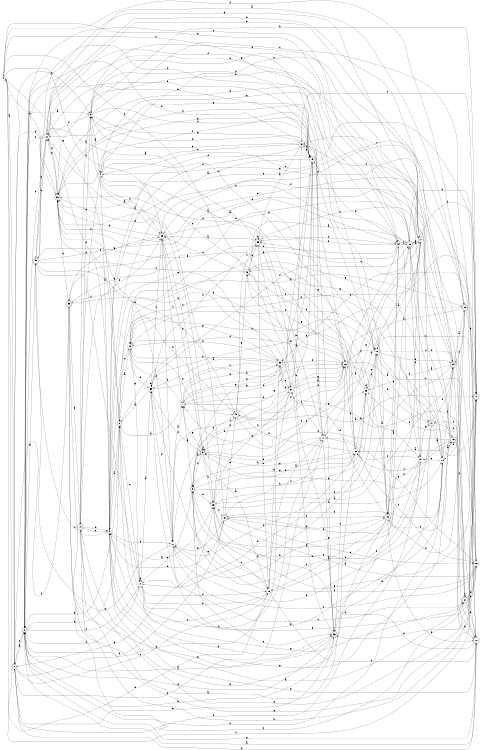 digraph n40_4 {
__start0 [label="" shape="none"];

rankdir=LR;
size="8,5";

s0 [style="filled", color="black", fillcolor="white" shape="circle", label="0"];
s1 [style="rounded,filled", color="black", fillcolor="white" shape="doublecircle", label="1"];
s2 [style="rounded,filled", color="black", fillcolor="white" shape="doublecircle", label="2"];
s3 [style="filled", color="black", fillcolor="white" shape="circle", label="3"];
s4 [style="filled", color="black", fillcolor="white" shape="circle", label="4"];
s5 [style="filled", color="black", fillcolor="white" shape="circle", label="5"];
s6 [style="rounded,filled", color="black", fillcolor="white" shape="doublecircle", label="6"];
s7 [style="filled", color="black", fillcolor="white" shape="circle", label="7"];
s8 [style="rounded,filled", color="black", fillcolor="white" shape="doublecircle", label="8"];
s9 [style="rounded,filled", color="black", fillcolor="white" shape="doublecircle", label="9"];
s10 [style="filled", color="black", fillcolor="white" shape="circle", label="10"];
s11 [style="filled", color="black", fillcolor="white" shape="circle", label="11"];
s12 [style="filled", color="black", fillcolor="white" shape="circle", label="12"];
s13 [style="rounded,filled", color="black", fillcolor="white" shape="doublecircle", label="13"];
s14 [style="filled", color="black", fillcolor="white" shape="circle", label="14"];
s15 [style="rounded,filled", color="black", fillcolor="white" shape="doublecircle", label="15"];
s16 [style="rounded,filled", color="black", fillcolor="white" shape="doublecircle", label="16"];
s17 [style="filled", color="black", fillcolor="white" shape="circle", label="17"];
s18 [style="filled", color="black", fillcolor="white" shape="circle", label="18"];
s19 [style="rounded,filled", color="black", fillcolor="white" shape="doublecircle", label="19"];
s20 [style="filled", color="black", fillcolor="white" shape="circle", label="20"];
s21 [style="rounded,filled", color="black", fillcolor="white" shape="doublecircle", label="21"];
s22 [style="filled", color="black", fillcolor="white" shape="circle", label="22"];
s23 [style="filled", color="black", fillcolor="white" shape="circle", label="23"];
s24 [style="rounded,filled", color="black", fillcolor="white" shape="doublecircle", label="24"];
s25 [style="filled", color="black", fillcolor="white" shape="circle", label="25"];
s26 [style="filled", color="black", fillcolor="white" shape="circle", label="26"];
s27 [style="rounded,filled", color="black", fillcolor="white" shape="doublecircle", label="27"];
s28 [style="rounded,filled", color="black", fillcolor="white" shape="doublecircle", label="28"];
s29 [style="rounded,filled", color="black", fillcolor="white" shape="doublecircle", label="29"];
s30 [style="rounded,filled", color="black", fillcolor="white" shape="doublecircle", label="30"];
s31 [style="filled", color="black", fillcolor="white" shape="circle", label="31"];
s32 [style="filled", color="black", fillcolor="white" shape="circle", label="32"];
s33 [style="rounded,filled", color="black", fillcolor="white" shape="doublecircle", label="33"];
s34 [style="filled", color="black", fillcolor="white" shape="circle", label="34"];
s35 [style="rounded,filled", color="black", fillcolor="white" shape="doublecircle", label="35"];
s36 [style="rounded,filled", color="black", fillcolor="white" shape="doublecircle", label="36"];
s37 [style="filled", color="black", fillcolor="white" shape="circle", label="37"];
s38 [style="rounded,filled", color="black", fillcolor="white" shape="doublecircle", label="38"];
s39 [style="filled", color="black", fillcolor="white" shape="circle", label="39"];
s40 [style="filled", color="black", fillcolor="white" shape="circle", label="40"];
s41 [style="rounded,filled", color="black", fillcolor="white" shape="doublecircle", label="41"];
s42 [style="filled", color="black", fillcolor="white" shape="circle", label="42"];
s43 [style="rounded,filled", color="black", fillcolor="white" shape="doublecircle", label="43"];
s44 [style="rounded,filled", color="black", fillcolor="white" shape="doublecircle", label="44"];
s45 [style="rounded,filled", color="black", fillcolor="white" shape="doublecircle", label="45"];
s46 [style="filled", color="black", fillcolor="white" shape="circle", label="46"];
s47 [style="filled", color="black", fillcolor="white" shape="circle", label="47"];
s48 [style="rounded,filled", color="black", fillcolor="white" shape="doublecircle", label="48"];
s49 [style="rounded,filled", color="black", fillcolor="white" shape="doublecircle", label="49"];
s0 -> s1 [label="a"];
s0 -> s43 [label="b"];
s0 -> s29 [label="c"];
s0 -> s10 [label="d"];
s0 -> s34 [label="e"];
s0 -> s13 [label="f"];
s0 -> s6 [label="g"];
s1 -> s2 [label="a"];
s1 -> s11 [label="b"];
s1 -> s10 [label="c"];
s1 -> s28 [label="d"];
s1 -> s3 [label="e"];
s1 -> s48 [label="f"];
s1 -> s30 [label="g"];
s2 -> s3 [label="a"];
s2 -> s36 [label="b"];
s2 -> s1 [label="c"];
s2 -> s43 [label="d"];
s2 -> s6 [label="e"];
s2 -> s47 [label="f"];
s2 -> s49 [label="g"];
s3 -> s4 [label="a"];
s3 -> s43 [label="b"];
s3 -> s28 [label="c"];
s3 -> s12 [label="d"];
s3 -> s43 [label="e"];
s3 -> s19 [label="f"];
s3 -> s34 [label="g"];
s4 -> s5 [label="a"];
s4 -> s24 [label="b"];
s4 -> s22 [label="c"];
s4 -> s29 [label="d"];
s4 -> s37 [label="e"];
s4 -> s44 [label="f"];
s4 -> s34 [label="g"];
s5 -> s6 [label="a"];
s5 -> s36 [label="b"];
s5 -> s49 [label="c"];
s5 -> s43 [label="d"];
s5 -> s20 [label="e"];
s5 -> s30 [label="f"];
s5 -> s23 [label="g"];
s6 -> s7 [label="a"];
s6 -> s2 [label="b"];
s6 -> s40 [label="c"];
s6 -> s12 [label="d"];
s6 -> s13 [label="e"];
s6 -> s26 [label="f"];
s6 -> s21 [label="g"];
s7 -> s8 [label="a"];
s7 -> s26 [label="b"];
s7 -> s38 [label="c"];
s7 -> s26 [label="d"];
s7 -> s43 [label="e"];
s7 -> s29 [label="f"];
s7 -> s38 [label="g"];
s8 -> s9 [label="a"];
s8 -> s25 [label="b"];
s8 -> s36 [label="c"];
s8 -> s23 [label="d"];
s8 -> s41 [label="e"];
s8 -> s31 [label="f"];
s8 -> s25 [label="g"];
s9 -> s10 [label="a"];
s9 -> s23 [label="b"];
s9 -> s9 [label="c"];
s9 -> s8 [label="d"];
s9 -> s11 [label="e"];
s9 -> s16 [label="f"];
s9 -> s7 [label="g"];
s10 -> s11 [label="a"];
s10 -> s47 [label="b"];
s10 -> s5 [label="c"];
s10 -> s17 [label="d"];
s10 -> s39 [label="e"];
s10 -> s28 [label="f"];
s10 -> s38 [label="g"];
s11 -> s4 [label="a"];
s11 -> s8 [label="b"];
s11 -> s6 [label="c"];
s11 -> s12 [label="d"];
s11 -> s35 [label="e"];
s11 -> s22 [label="f"];
s11 -> s36 [label="g"];
s12 -> s13 [label="a"];
s12 -> s49 [label="b"];
s12 -> s2 [label="c"];
s12 -> s2 [label="d"];
s12 -> s30 [label="e"];
s12 -> s18 [label="f"];
s12 -> s24 [label="g"];
s13 -> s14 [label="a"];
s13 -> s26 [label="b"];
s13 -> s35 [label="c"];
s13 -> s24 [label="d"];
s13 -> s39 [label="e"];
s13 -> s19 [label="f"];
s13 -> s41 [label="g"];
s14 -> s15 [label="a"];
s14 -> s2 [label="b"];
s14 -> s40 [label="c"];
s14 -> s48 [label="d"];
s14 -> s31 [label="e"];
s14 -> s24 [label="f"];
s14 -> s46 [label="g"];
s15 -> s16 [label="a"];
s15 -> s9 [label="b"];
s15 -> s32 [label="c"];
s15 -> s30 [label="d"];
s15 -> s25 [label="e"];
s15 -> s7 [label="f"];
s15 -> s28 [label="g"];
s16 -> s17 [label="a"];
s16 -> s41 [label="b"];
s16 -> s2 [label="c"];
s16 -> s15 [label="d"];
s16 -> s30 [label="e"];
s16 -> s31 [label="f"];
s16 -> s11 [label="g"];
s17 -> s18 [label="a"];
s17 -> s11 [label="b"];
s17 -> s38 [label="c"];
s17 -> s29 [label="d"];
s17 -> s3 [label="e"];
s17 -> s41 [label="f"];
s17 -> s16 [label="g"];
s18 -> s19 [label="a"];
s18 -> s47 [label="b"];
s18 -> s40 [label="c"];
s18 -> s26 [label="d"];
s18 -> s24 [label="e"];
s18 -> s22 [label="f"];
s18 -> s47 [label="g"];
s19 -> s10 [label="a"];
s19 -> s20 [label="b"];
s19 -> s34 [label="c"];
s19 -> s37 [label="d"];
s19 -> s44 [label="e"];
s19 -> s15 [label="f"];
s19 -> s28 [label="g"];
s20 -> s7 [label="a"];
s20 -> s14 [label="b"];
s20 -> s21 [label="c"];
s20 -> s32 [label="d"];
s20 -> s49 [label="e"];
s20 -> s37 [label="f"];
s20 -> s30 [label="g"];
s21 -> s5 [label="a"];
s21 -> s22 [label="b"];
s21 -> s21 [label="c"];
s21 -> s22 [label="d"];
s21 -> s30 [label="e"];
s21 -> s28 [label="f"];
s21 -> s4 [label="g"];
s22 -> s23 [label="a"];
s22 -> s20 [label="b"];
s22 -> s11 [label="c"];
s22 -> s8 [label="d"];
s22 -> s30 [label="e"];
s22 -> s0 [label="f"];
s22 -> s7 [label="g"];
s23 -> s24 [label="a"];
s23 -> s32 [label="b"];
s23 -> s48 [label="c"];
s23 -> s14 [label="d"];
s23 -> s10 [label="e"];
s23 -> s45 [label="f"];
s23 -> s1 [label="g"];
s24 -> s13 [label="a"];
s24 -> s25 [label="b"];
s24 -> s42 [label="c"];
s24 -> s23 [label="d"];
s24 -> s12 [label="e"];
s24 -> s21 [label="f"];
s24 -> s5 [label="g"];
s25 -> s26 [label="a"];
s25 -> s31 [label="b"];
s25 -> s18 [label="c"];
s25 -> s25 [label="d"];
s25 -> s18 [label="e"];
s25 -> s46 [label="f"];
s25 -> s33 [label="g"];
s26 -> s27 [label="a"];
s26 -> s27 [label="b"];
s26 -> s4 [label="c"];
s26 -> s45 [label="d"];
s26 -> s49 [label="e"];
s26 -> s32 [label="f"];
s26 -> s30 [label="g"];
s27 -> s14 [label="a"];
s27 -> s28 [label="b"];
s27 -> s23 [label="c"];
s27 -> s24 [label="d"];
s27 -> s36 [label="e"];
s27 -> s42 [label="f"];
s27 -> s46 [label="g"];
s28 -> s2 [label="a"];
s28 -> s23 [label="b"];
s28 -> s18 [label="c"];
s28 -> s29 [label="d"];
s28 -> s5 [label="e"];
s28 -> s27 [label="f"];
s28 -> s2 [label="g"];
s29 -> s3 [label="a"];
s29 -> s20 [label="b"];
s29 -> s30 [label="c"];
s29 -> s18 [label="d"];
s29 -> s9 [label="e"];
s29 -> s9 [label="f"];
s29 -> s33 [label="g"];
s30 -> s0 [label="a"];
s30 -> s17 [label="b"];
s30 -> s31 [label="c"];
s30 -> s33 [label="d"];
s30 -> s23 [label="e"];
s30 -> s12 [label="f"];
s30 -> s18 [label="g"];
s31 -> s8 [label="a"];
s31 -> s12 [label="b"];
s31 -> s32 [label="c"];
s31 -> s48 [label="d"];
s31 -> s1 [label="e"];
s31 -> s19 [label="f"];
s31 -> s27 [label="g"];
s32 -> s33 [label="a"];
s32 -> s25 [label="b"];
s32 -> s48 [label="c"];
s32 -> s30 [label="d"];
s32 -> s46 [label="e"];
s32 -> s7 [label="f"];
s32 -> s9 [label="g"];
s33 -> s34 [label="a"];
s33 -> s37 [label="b"];
s33 -> s21 [label="c"];
s33 -> s16 [label="d"];
s33 -> s44 [label="e"];
s33 -> s1 [label="f"];
s33 -> s36 [label="g"];
s34 -> s16 [label="a"];
s34 -> s35 [label="b"];
s34 -> s9 [label="c"];
s34 -> s43 [label="d"];
s34 -> s40 [label="e"];
s34 -> s19 [label="f"];
s34 -> s40 [label="g"];
s35 -> s29 [label="a"];
s35 -> s36 [label="b"];
s35 -> s17 [label="c"];
s35 -> s34 [label="d"];
s35 -> s10 [label="e"];
s35 -> s39 [label="f"];
s35 -> s35 [label="g"];
s36 -> s2 [label="a"];
s36 -> s37 [label="b"];
s36 -> s30 [label="c"];
s36 -> s26 [label="d"];
s36 -> s1 [label="e"];
s36 -> s17 [label="f"];
s36 -> s2 [label="g"];
s37 -> s26 [label="a"];
s37 -> s38 [label="b"];
s37 -> s20 [label="c"];
s37 -> s42 [label="d"];
s37 -> s23 [label="e"];
s37 -> s2 [label="f"];
s37 -> s26 [label="g"];
s38 -> s39 [label="a"];
s38 -> s40 [label="b"];
s38 -> s37 [label="c"];
s38 -> s40 [label="d"];
s38 -> s8 [label="e"];
s38 -> s26 [label="f"];
s38 -> s40 [label="g"];
s39 -> s6 [label="a"];
s39 -> s26 [label="b"];
s39 -> s29 [label="c"];
s39 -> s16 [label="d"];
s39 -> s39 [label="e"];
s39 -> s9 [label="f"];
s39 -> s20 [label="g"];
s40 -> s6 [label="a"];
s40 -> s41 [label="b"];
s40 -> s14 [label="c"];
s40 -> s39 [label="d"];
s40 -> s45 [label="e"];
s40 -> s7 [label="f"];
s40 -> s47 [label="g"];
s41 -> s32 [label="a"];
s41 -> s3 [label="b"];
s41 -> s18 [label="c"];
s41 -> s36 [label="d"];
s41 -> s39 [label="e"];
s41 -> s42 [label="f"];
s41 -> s44 [label="g"];
s42 -> s35 [label="a"];
s42 -> s2 [label="b"];
s42 -> s4 [label="c"];
s42 -> s3 [label="d"];
s42 -> s43 [label="e"];
s42 -> s5 [label="f"];
s42 -> s3 [label="g"];
s43 -> s5 [label="a"];
s43 -> s12 [label="b"];
s43 -> s9 [label="c"];
s43 -> s11 [label="d"];
s43 -> s2 [label="e"];
s43 -> s42 [label="f"];
s43 -> s7 [label="g"];
s44 -> s3 [label="a"];
s44 -> s41 [label="b"];
s44 -> s5 [label="c"];
s44 -> s5 [label="d"];
s44 -> s41 [label="e"];
s44 -> s29 [label="f"];
s44 -> s3 [label="g"];
s45 -> s41 [label="a"];
s45 -> s5 [label="b"];
s45 -> s25 [label="c"];
s45 -> s8 [label="d"];
s45 -> s46 [label="e"];
s45 -> s35 [label="f"];
s45 -> s43 [label="g"];
s46 -> s16 [label="a"];
s46 -> s26 [label="b"];
s46 -> s29 [label="c"];
s46 -> s35 [label="d"];
s46 -> s5 [label="e"];
s46 -> s0 [label="f"];
s46 -> s19 [label="g"];
s47 -> s39 [label="a"];
s47 -> s47 [label="b"];
s47 -> s6 [label="c"];
s47 -> s10 [label="d"];
s47 -> s8 [label="e"];
s47 -> s2 [label="f"];
s47 -> s14 [label="g"];
s48 -> s12 [label="a"];
s48 -> s19 [label="b"];
s48 -> s22 [label="c"];
s48 -> s5 [label="d"];
s48 -> s45 [label="e"];
s48 -> s19 [label="f"];
s48 -> s20 [label="g"];
s49 -> s35 [label="a"];
s49 -> s12 [label="b"];
s49 -> s38 [label="c"];
s49 -> s29 [label="d"];
s49 -> s45 [label="e"];
s49 -> s47 [label="f"];
s49 -> s17 [label="g"];

}